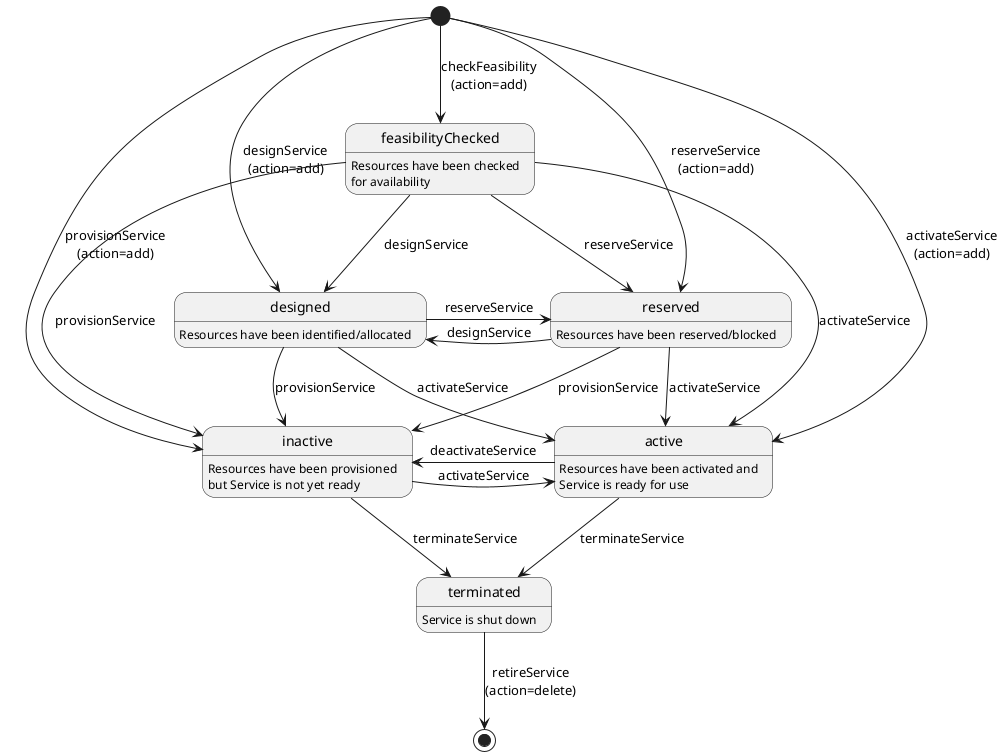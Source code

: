 @startuml

state feasibilityChecked : Resources have been checked\nfor availability
state designed : Resources have been identified/allocated 
state reserved : Resources have been reserved/blocked
state inactive : Resources have been provisioned\nbut Service is not yet ready
state active : Resources have been activated and\nService is ready for use
state terminated : Service is shut down


[*] --> feasibilityChecked : checkFeasibility\n(action=add)
[*] --> inactive : provisionService\n(action=add)
[*] --> designed : designService\n(action=add)
[*] --> reserved : reserveService\n(action=add)
[*] --> active : activateService\n(action=add)

feasibilityChecked --> designed : designService
feasibilityChecked --> reserved : reserveService
feasibilityChecked --> inactive : provisionService
feasibilityChecked --> active : activateService

designed -> reserved : reserveService
designed --> inactive : provisionService
designed --> active : activateService

reserved -> designed : designService
reserved --> inactive : provisionService
reserved --> active : activateService

inactive -right-> active : activateService
inactive --> terminated : terminateService

active -left-> inactive : deactivateService
active --> terminated : terminateService


terminated --> [*] : retireService\n(action=delete)

@enduml